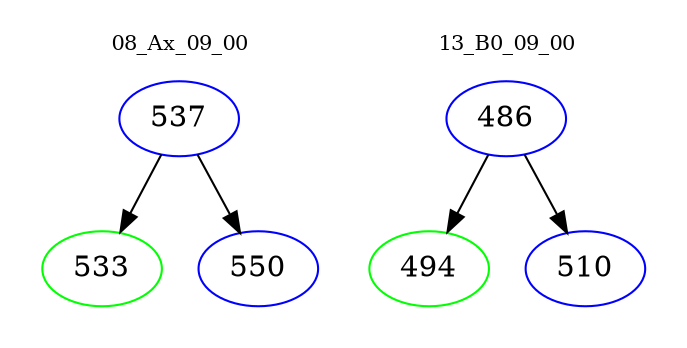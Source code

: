 digraph{
subgraph cluster_0 {
color = white
label = "08_Ax_09_00";
fontsize=10;
T0_537 [label="537", color="blue"]
T0_537 -> T0_533 [color="black"]
T0_533 [label="533", color="green"]
T0_537 -> T0_550 [color="black"]
T0_550 [label="550", color="blue"]
}
subgraph cluster_1 {
color = white
label = "13_B0_09_00";
fontsize=10;
T1_486 [label="486", color="blue"]
T1_486 -> T1_494 [color="black"]
T1_494 [label="494", color="green"]
T1_486 -> T1_510 [color="black"]
T1_510 [label="510", color="blue"]
}
}
